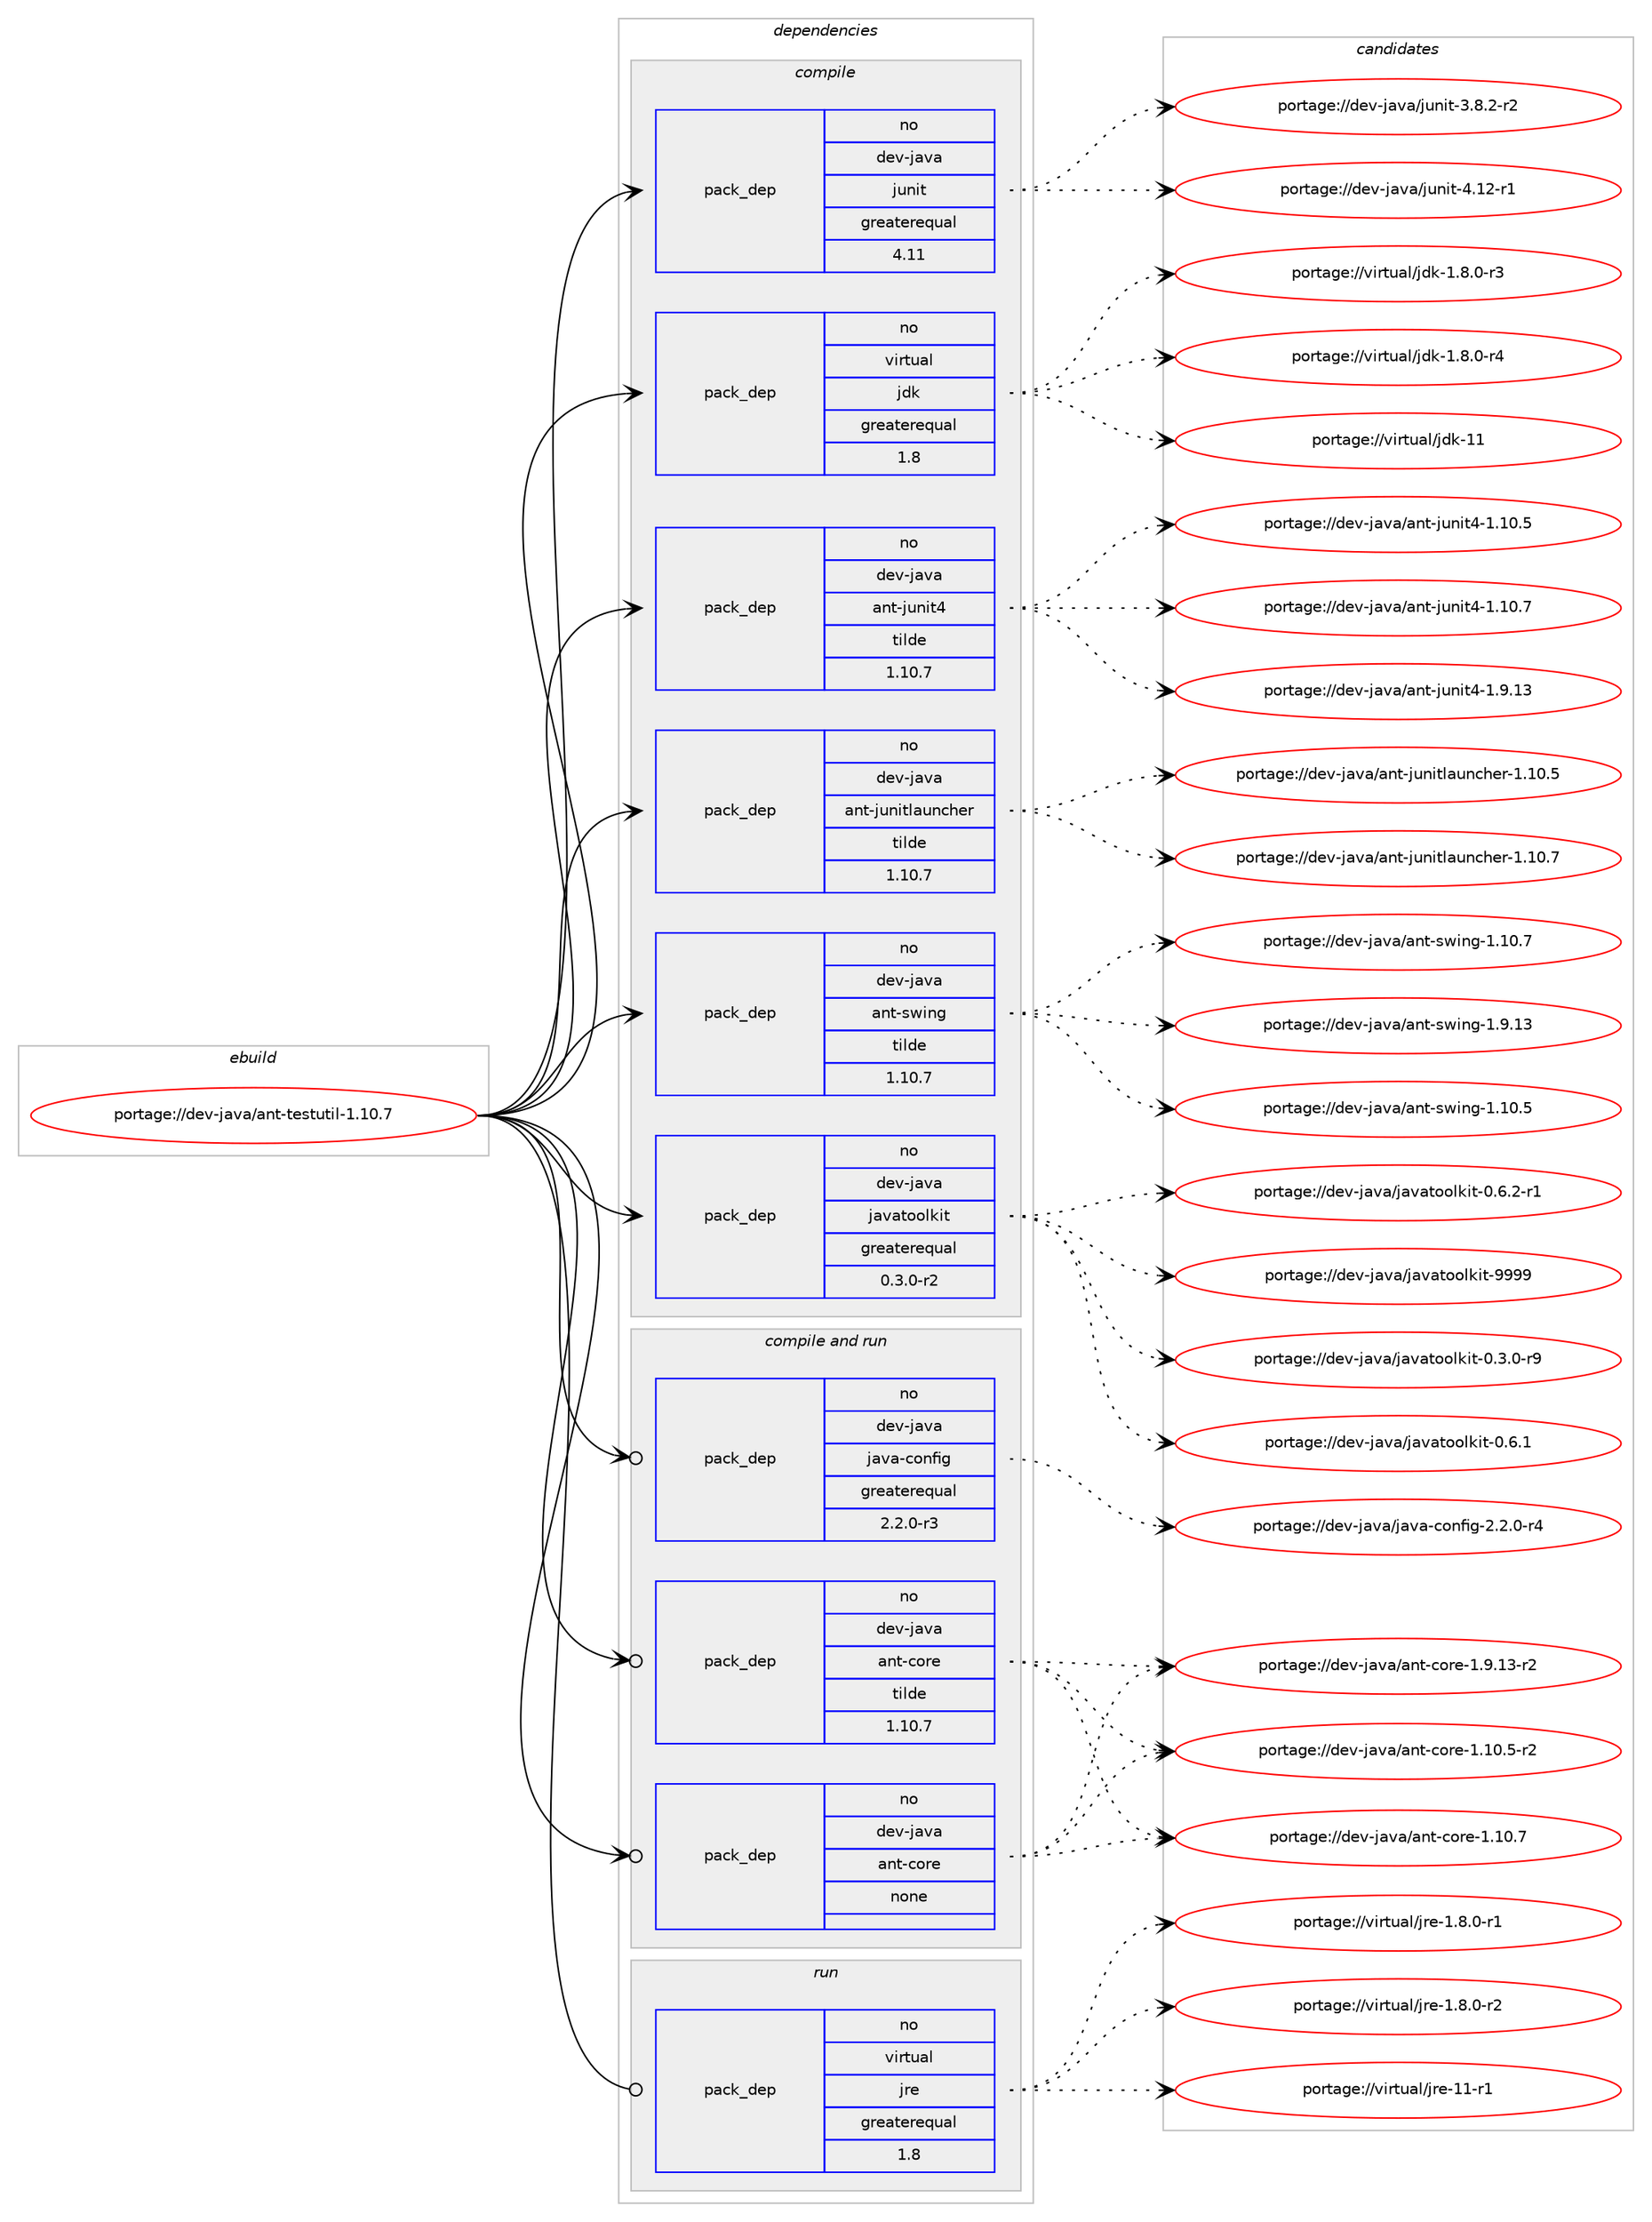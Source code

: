 digraph prolog {

# *************
# Graph options
# *************

newrank=true;
concentrate=true;
compound=true;
graph [rankdir=LR,fontname=Helvetica,fontsize=10,ranksep=1.5];#, ranksep=2.5, nodesep=0.2];
edge  [arrowhead=vee];
node  [fontname=Helvetica,fontsize=10];

# **********
# The ebuild
# **********

subgraph cluster_leftcol {
color=gray;
rank=same;
label=<<i>ebuild</i>>;
id [label="portage://dev-java/ant-testutil-1.10.7", color=red, width=4, href="../dev-java/ant-testutil-1.10.7.svg"];
}

# ****************
# The dependencies
# ****************

subgraph cluster_midcol {
color=gray;
label=<<i>dependencies</i>>;
subgraph cluster_compile {
fillcolor="#eeeeee";
style=filled;
label=<<i>compile</i>>;
subgraph pack65677 {
dependency86386 [label=<<TABLE BORDER="0" CELLBORDER="1" CELLSPACING="0" CELLPADDING="4" WIDTH="220"><TR><TD ROWSPAN="6" CELLPADDING="30">pack_dep</TD></TR><TR><TD WIDTH="110">no</TD></TR><TR><TD>dev-java</TD></TR><TR><TD>ant-junit4</TD></TR><TR><TD>tilde</TD></TR><TR><TD>1.10.7</TD></TR></TABLE>>, shape=none, color=blue];
}
id:e -> dependency86386:w [weight=20,style="solid",arrowhead="vee"];
subgraph pack65678 {
dependency86387 [label=<<TABLE BORDER="0" CELLBORDER="1" CELLSPACING="0" CELLPADDING="4" WIDTH="220"><TR><TD ROWSPAN="6" CELLPADDING="30">pack_dep</TD></TR><TR><TD WIDTH="110">no</TD></TR><TR><TD>dev-java</TD></TR><TR><TD>ant-junitlauncher</TD></TR><TR><TD>tilde</TD></TR><TR><TD>1.10.7</TD></TR></TABLE>>, shape=none, color=blue];
}
id:e -> dependency86387:w [weight=20,style="solid",arrowhead="vee"];
subgraph pack65679 {
dependency86388 [label=<<TABLE BORDER="0" CELLBORDER="1" CELLSPACING="0" CELLPADDING="4" WIDTH="220"><TR><TD ROWSPAN="6" CELLPADDING="30">pack_dep</TD></TR><TR><TD WIDTH="110">no</TD></TR><TR><TD>dev-java</TD></TR><TR><TD>ant-swing</TD></TR><TR><TD>tilde</TD></TR><TR><TD>1.10.7</TD></TR></TABLE>>, shape=none, color=blue];
}
id:e -> dependency86388:w [weight=20,style="solid",arrowhead="vee"];
subgraph pack65680 {
dependency86389 [label=<<TABLE BORDER="0" CELLBORDER="1" CELLSPACING="0" CELLPADDING="4" WIDTH="220"><TR><TD ROWSPAN="6" CELLPADDING="30">pack_dep</TD></TR><TR><TD WIDTH="110">no</TD></TR><TR><TD>dev-java</TD></TR><TR><TD>javatoolkit</TD></TR><TR><TD>greaterequal</TD></TR><TR><TD>0.3.0-r2</TD></TR></TABLE>>, shape=none, color=blue];
}
id:e -> dependency86389:w [weight=20,style="solid",arrowhead="vee"];
subgraph pack65681 {
dependency86390 [label=<<TABLE BORDER="0" CELLBORDER="1" CELLSPACING="0" CELLPADDING="4" WIDTH="220"><TR><TD ROWSPAN="6" CELLPADDING="30">pack_dep</TD></TR><TR><TD WIDTH="110">no</TD></TR><TR><TD>dev-java</TD></TR><TR><TD>junit</TD></TR><TR><TD>greaterequal</TD></TR><TR><TD>4.11</TD></TR></TABLE>>, shape=none, color=blue];
}
id:e -> dependency86390:w [weight=20,style="solid",arrowhead="vee"];
subgraph pack65682 {
dependency86391 [label=<<TABLE BORDER="0" CELLBORDER="1" CELLSPACING="0" CELLPADDING="4" WIDTH="220"><TR><TD ROWSPAN="6" CELLPADDING="30">pack_dep</TD></TR><TR><TD WIDTH="110">no</TD></TR><TR><TD>virtual</TD></TR><TR><TD>jdk</TD></TR><TR><TD>greaterequal</TD></TR><TR><TD>1.8</TD></TR></TABLE>>, shape=none, color=blue];
}
id:e -> dependency86391:w [weight=20,style="solid",arrowhead="vee"];
}
subgraph cluster_compileandrun {
fillcolor="#eeeeee";
style=filled;
label=<<i>compile and run</i>>;
subgraph pack65683 {
dependency86392 [label=<<TABLE BORDER="0" CELLBORDER="1" CELLSPACING="0" CELLPADDING="4" WIDTH="220"><TR><TD ROWSPAN="6" CELLPADDING="30">pack_dep</TD></TR><TR><TD WIDTH="110">no</TD></TR><TR><TD>dev-java</TD></TR><TR><TD>ant-core</TD></TR><TR><TD>none</TD></TR><TR><TD></TD></TR></TABLE>>, shape=none, color=blue];
}
id:e -> dependency86392:w [weight=20,style="solid",arrowhead="odotvee"];
subgraph pack65684 {
dependency86393 [label=<<TABLE BORDER="0" CELLBORDER="1" CELLSPACING="0" CELLPADDING="4" WIDTH="220"><TR><TD ROWSPAN="6" CELLPADDING="30">pack_dep</TD></TR><TR><TD WIDTH="110">no</TD></TR><TR><TD>dev-java</TD></TR><TR><TD>ant-core</TD></TR><TR><TD>tilde</TD></TR><TR><TD>1.10.7</TD></TR></TABLE>>, shape=none, color=blue];
}
id:e -> dependency86393:w [weight=20,style="solid",arrowhead="odotvee"];
subgraph pack65685 {
dependency86394 [label=<<TABLE BORDER="0" CELLBORDER="1" CELLSPACING="0" CELLPADDING="4" WIDTH="220"><TR><TD ROWSPAN="6" CELLPADDING="30">pack_dep</TD></TR><TR><TD WIDTH="110">no</TD></TR><TR><TD>dev-java</TD></TR><TR><TD>java-config</TD></TR><TR><TD>greaterequal</TD></TR><TR><TD>2.2.0-r3</TD></TR></TABLE>>, shape=none, color=blue];
}
id:e -> dependency86394:w [weight=20,style="solid",arrowhead="odotvee"];
}
subgraph cluster_run {
fillcolor="#eeeeee";
style=filled;
label=<<i>run</i>>;
subgraph pack65686 {
dependency86395 [label=<<TABLE BORDER="0" CELLBORDER="1" CELLSPACING="0" CELLPADDING="4" WIDTH="220"><TR><TD ROWSPAN="6" CELLPADDING="30">pack_dep</TD></TR><TR><TD WIDTH="110">no</TD></TR><TR><TD>virtual</TD></TR><TR><TD>jre</TD></TR><TR><TD>greaterequal</TD></TR><TR><TD>1.8</TD></TR></TABLE>>, shape=none, color=blue];
}
id:e -> dependency86395:w [weight=20,style="solid",arrowhead="odot"];
}
}

# **************
# The candidates
# **************

subgraph cluster_choices {
rank=same;
color=gray;
label=<<i>candidates</i>>;

subgraph choice65677 {
color=black;
nodesep=1;
choiceportage1001011184510697118974797110116451061171101051165245494649484653 [label="portage://dev-java/ant-junit4-1.10.5", color=red, width=4,href="../dev-java/ant-junit4-1.10.5.svg"];
choiceportage1001011184510697118974797110116451061171101051165245494649484655 [label="portage://dev-java/ant-junit4-1.10.7", color=red, width=4,href="../dev-java/ant-junit4-1.10.7.svg"];
choiceportage1001011184510697118974797110116451061171101051165245494657464951 [label="portage://dev-java/ant-junit4-1.9.13", color=red, width=4,href="../dev-java/ant-junit4-1.9.13.svg"];
dependency86386:e -> choiceportage1001011184510697118974797110116451061171101051165245494649484653:w [style=dotted,weight="100"];
dependency86386:e -> choiceportage1001011184510697118974797110116451061171101051165245494649484655:w [style=dotted,weight="100"];
dependency86386:e -> choiceportage1001011184510697118974797110116451061171101051165245494657464951:w [style=dotted,weight="100"];
}
subgraph choice65678 {
color=black;
nodesep=1;
choiceportage100101118451069711897479711011645106117110105116108971171109910410111445494649484653 [label="portage://dev-java/ant-junitlauncher-1.10.5", color=red, width=4,href="../dev-java/ant-junitlauncher-1.10.5.svg"];
choiceportage100101118451069711897479711011645106117110105116108971171109910410111445494649484655 [label="portage://dev-java/ant-junitlauncher-1.10.7", color=red, width=4,href="../dev-java/ant-junitlauncher-1.10.7.svg"];
dependency86387:e -> choiceportage100101118451069711897479711011645106117110105116108971171109910410111445494649484653:w [style=dotted,weight="100"];
dependency86387:e -> choiceportage100101118451069711897479711011645106117110105116108971171109910410111445494649484655:w [style=dotted,weight="100"];
}
subgraph choice65679 {
color=black;
nodesep=1;
choiceportage10010111845106971189747971101164511511910511010345494649484653 [label="portage://dev-java/ant-swing-1.10.5", color=red, width=4,href="../dev-java/ant-swing-1.10.5.svg"];
choiceportage10010111845106971189747971101164511511910511010345494649484655 [label="portage://dev-java/ant-swing-1.10.7", color=red, width=4,href="../dev-java/ant-swing-1.10.7.svg"];
choiceportage10010111845106971189747971101164511511910511010345494657464951 [label="portage://dev-java/ant-swing-1.9.13", color=red, width=4,href="../dev-java/ant-swing-1.9.13.svg"];
dependency86388:e -> choiceportage10010111845106971189747971101164511511910511010345494649484653:w [style=dotted,weight="100"];
dependency86388:e -> choiceportage10010111845106971189747971101164511511910511010345494649484655:w [style=dotted,weight="100"];
dependency86388:e -> choiceportage10010111845106971189747971101164511511910511010345494657464951:w [style=dotted,weight="100"];
}
subgraph choice65680 {
color=black;
nodesep=1;
choiceportage1001011184510697118974710697118971161111111081071051164548465146484511457 [label="portage://dev-java/javatoolkit-0.3.0-r9", color=red, width=4,href="../dev-java/javatoolkit-0.3.0-r9.svg"];
choiceportage100101118451069711897471069711897116111111108107105116454846544649 [label="portage://dev-java/javatoolkit-0.6.1", color=red, width=4,href="../dev-java/javatoolkit-0.6.1.svg"];
choiceportage1001011184510697118974710697118971161111111081071051164548465446504511449 [label="portage://dev-java/javatoolkit-0.6.2-r1", color=red, width=4,href="../dev-java/javatoolkit-0.6.2-r1.svg"];
choiceportage1001011184510697118974710697118971161111111081071051164557575757 [label="portage://dev-java/javatoolkit-9999", color=red, width=4,href="../dev-java/javatoolkit-9999.svg"];
dependency86389:e -> choiceportage1001011184510697118974710697118971161111111081071051164548465146484511457:w [style=dotted,weight="100"];
dependency86389:e -> choiceportage100101118451069711897471069711897116111111108107105116454846544649:w [style=dotted,weight="100"];
dependency86389:e -> choiceportage1001011184510697118974710697118971161111111081071051164548465446504511449:w [style=dotted,weight="100"];
dependency86389:e -> choiceportage1001011184510697118974710697118971161111111081071051164557575757:w [style=dotted,weight="100"];
}
subgraph choice65681 {
color=black;
nodesep=1;
choiceportage100101118451069711897471061171101051164551465646504511450 [label="portage://dev-java/junit-3.8.2-r2", color=red, width=4,href="../dev-java/junit-3.8.2-r2.svg"];
choiceportage1001011184510697118974710611711010511645524649504511449 [label="portage://dev-java/junit-4.12-r1", color=red, width=4,href="../dev-java/junit-4.12-r1.svg"];
dependency86390:e -> choiceportage100101118451069711897471061171101051164551465646504511450:w [style=dotted,weight="100"];
dependency86390:e -> choiceportage1001011184510697118974710611711010511645524649504511449:w [style=dotted,weight="100"];
}
subgraph choice65682 {
color=black;
nodesep=1;
choiceportage11810511411611797108471061001074549465646484511451 [label="portage://virtual/jdk-1.8.0-r3", color=red, width=4,href="../virtual/jdk-1.8.0-r3.svg"];
choiceportage11810511411611797108471061001074549465646484511452 [label="portage://virtual/jdk-1.8.0-r4", color=red, width=4,href="../virtual/jdk-1.8.0-r4.svg"];
choiceportage1181051141161179710847106100107454949 [label="portage://virtual/jdk-11", color=red, width=4,href="../virtual/jdk-11.svg"];
dependency86391:e -> choiceportage11810511411611797108471061001074549465646484511451:w [style=dotted,weight="100"];
dependency86391:e -> choiceportage11810511411611797108471061001074549465646484511452:w [style=dotted,weight="100"];
dependency86391:e -> choiceportage1181051141161179710847106100107454949:w [style=dotted,weight="100"];
}
subgraph choice65683 {
color=black;
nodesep=1;
choiceportage10010111845106971189747971101164599111114101454946494846534511450 [label="portage://dev-java/ant-core-1.10.5-r2", color=red, width=4,href="../dev-java/ant-core-1.10.5-r2.svg"];
choiceportage1001011184510697118974797110116459911111410145494649484655 [label="portage://dev-java/ant-core-1.10.7", color=red, width=4,href="../dev-java/ant-core-1.10.7.svg"];
choiceportage10010111845106971189747971101164599111114101454946574649514511450 [label="portage://dev-java/ant-core-1.9.13-r2", color=red, width=4,href="../dev-java/ant-core-1.9.13-r2.svg"];
dependency86392:e -> choiceportage10010111845106971189747971101164599111114101454946494846534511450:w [style=dotted,weight="100"];
dependency86392:e -> choiceportage1001011184510697118974797110116459911111410145494649484655:w [style=dotted,weight="100"];
dependency86392:e -> choiceportage10010111845106971189747971101164599111114101454946574649514511450:w [style=dotted,weight="100"];
}
subgraph choice65684 {
color=black;
nodesep=1;
choiceportage10010111845106971189747971101164599111114101454946494846534511450 [label="portage://dev-java/ant-core-1.10.5-r2", color=red, width=4,href="../dev-java/ant-core-1.10.5-r2.svg"];
choiceportage1001011184510697118974797110116459911111410145494649484655 [label="portage://dev-java/ant-core-1.10.7", color=red, width=4,href="../dev-java/ant-core-1.10.7.svg"];
choiceportage10010111845106971189747971101164599111114101454946574649514511450 [label="portage://dev-java/ant-core-1.9.13-r2", color=red, width=4,href="../dev-java/ant-core-1.9.13-r2.svg"];
dependency86393:e -> choiceportage10010111845106971189747971101164599111114101454946494846534511450:w [style=dotted,weight="100"];
dependency86393:e -> choiceportage1001011184510697118974797110116459911111410145494649484655:w [style=dotted,weight="100"];
dependency86393:e -> choiceportage10010111845106971189747971101164599111114101454946574649514511450:w [style=dotted,weight="100"];
}
subgraph choice65685 {
color=black;
nodesep=1;
choiceportage10010111845106971189747106971189745991111101021051034550465046484511452 [label="portage://dev-java/java-config-2.2.0-r4", color=red, width=4,href="../dev-java/java-config-2.2.0-r4.svg"];
dependency86394:e -> choiceportage10010111845106971189747106971189745991111101021051034550465046484511452:w [style=dotted,weight="100"];
}
subgraph choice65686 {
color=black;
nodesep=1;
choiceportage11810511411611797108471061141014549465646484511449 [label="portage://virtual/jre-1.8.0-r1", color=red, width=4,href="../virtual/jre-1.8.0-r1.svg"];
choiceportage11810511411611797108471061141014549465646484511450 [label="portage://virtual/jre-1.8.0-r2", color=red, width=4,href="../virtual/jre-1.8.0-r2.svg"];
choiceportage11810511411611797108471061141014549494511449 [label="portage://virtual/jre-11-r1", color=red, width=4,href="../virtual/jre-11-r1.svg"];
dependency86395:e -> choiceportage11810511411611797108471061141014549465646484511449:w [style=dotted,weight="100"];
dependency86395:e -> choiceportage11810511411611797108471061141014549465646484511450:w [style=dotted,weight="100"];
dependency86395:e -> choiceportage11810511411611797108471061141014549494511449:w [style=dotted,weight="100"];
}
}

}
